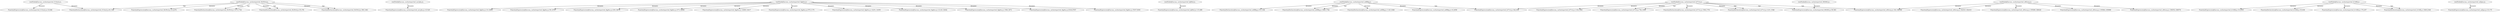 digraph lacunaCG {
 "rootNode@lacuna_cache/exported_014oz2.js:," -> "FunctionExpression@lacuna_cache/exported_014oz2.js:10,646" [label="dynamic" ];
 "rootNode@lacuna_cache/exported_014oz2.js:," -> "FunctionDeclaration@lacuna_cache/exported_014oz2.js:61,544" [label="dynamic" ];
 "rootNode@lacuna_cache/exported_na1pba.js:," -> "FunctionExpression@lacuna_cache/exported_na1pba.js:10,525" [label="dynamic" ];
 "rootNode@lacuna_cache/exported_9jg6se.js:," -> "FunctionExpression@lacuna_cache/exported_9jg6se.js:10,14991" [label="dynamic" ];
 "rootNode@lacuna_cache/exported_9jg6se.js:," -> "FunctionExpression@lacuna_cache/exported_9jg6se.js:59,14767" [label="dynamic" ];
 "rootNode@lacuna_cache/exported_9jg6se.js:," -> "FunctionExpression@lacuna_cache/exported_9jg6se.js:439,14678" [label="dynamic" ];
 "rootNode@lacuna_cache/exported_9jg6se.js:," -> "FunctionExpression@lacuna_cache/exported_9jg6se.js:473,14656" [label="dynamic" ];
 "rootNode@lacuna_cache/exported_9jg6se.js:," -> "FunctionExpression@lacuna_cache/exported_9jg6se.js:14089,14417" [label="dynamic" ];
 "rootNode@lacuna_cache/exported_9jg6se.js:," -> "FunctionExpression@lacuna_cache/exported_9jg6se.js:979,1175" [label="dynamic" ];
 "rootNode@lacuna_cache/exported_9jg6se.js:," -> "FunctionExpression@lacuna_cache/exported_9jg6se.js:14251,14355" [label="dynamic" ];
 "rootNode@lacuna_cache/exported_9jg6se.js:," -> "FunctionExpression@lacuna_cache/exported_9jg6se.js:12120,14044" [label="dynamic" ];
 "rootNode@lacuna_cache/exported_9jg6se.js:," -> "FunctionExpression@lacuna_cache/exported_9jg6se.js:1594,1873" [label="dynamic" ];
 "rootNode@lacuna_cache/exported_9jg6se.js:," -> "FunctionExpression@lacuna_cache/exported_9jg6se.js:8344,9767" [label="dynamic" ];
 "rootNode@lacuna_cache/exported_9jg6se.js:," -> "FunctionExpression@lacuna_cache/exported_9jg6se.js:5547,6393" [label="dynamic" ];
 "rootNode@lacuna_cache/exported_0b39vd.js:," -> "FunctionExpression@lacuna_cache/exported_0b39vd.js:10,2276" [label="dynamic" ];
 "rootNode@lacuna_cache/exported_0b39vd.js:," -> "FunctionDeclaration@lacuna_cache/exported_0b39vd.js:1475,1744" [label="dynamic" ];
 "rootNode@lacuna_cache/exported_0b39vd.js:," -> "FunctionDeclaration@lacuna_cache/exported_0b39vd.js:35,376" [label="dynamic" ];
 "rootNode@lacuna_cache/exported_0b39vd.js:," -> "FunctionDeclaration@lacuna_cache/exported_0b39vd.js:390,1461" [label="dynamic" ];
 "rootNode@lacuna_cache/exported_0b39vd.js:," -> "FunctionDeclaration@lacuna_cache/exported_014oz2.js:61,544" [label="tajs" ];
 "rootNode@lacuna_cache/exported_0b39vd.js:," -> "FunctionDeclaration@lacuna_cache/exported_0b39vd.js:35,376" [label="tajs" ];
 "rootNode@lacuna_cache/exported_0b39vd.js:," -> "FunctionDeclaration@lacuna_cache/exported_0b39vd.js:390,1461" [label="tajs" ];
 "rootNode@lacuna_cache/exported_0b39vd.js:," -> "FunctionDeclaration@lacuna_cache/exported_0b39vd.js:1475,1744" [label="tajs" ];
 "rootNode@lacuna_cache/exported_lq66ol.js:," -> "FunctionExpression@lacuna_cache/exported_lq66ol.js:115,489" [label="dynamic" ];
 "rootNode@lacuna_cache/exported_b37cti.js:," -> "FunctionExpression@lacuna_cache/exported_b37cti.js:342,454" [label="dynamic" ];
 "rootNode@lacuna_cache/exported_b37cti.js:," -> "FunctionExpression@lacuna_cache/exported_b37cti.js:1102,3561" [label="dynamic" ];
 "rootNode@lacuna_cache/exported_b37cti.js:," -> "FunctionDeclaration@lacuna_cache/exported_b37cti.js:1231,1546" [label="dynamic" ];
 "rootNode@lacuna_cache/exported_b37cti.js:," -> "FunctionDeclaration@lacuna_cache/exported_b37cti.js:1564,1751" [label="dynamic" ];
 "rootNode@lacuna_cache/exported_b37cti.js:," -> "FunctionExpression@lacuna_cache/exported_b37cti.js:792,1056" [label="dynamic" ];
 "rootNode@lacuna_cache/exported_b37cti.js:," -> "FunctionExpression@lacuna_cache/exported_69t064.js:59,583" [label="tajs" ];
 "rootNode@lacuna_cache/exported_b37cti.js:," -> "FunctionExpression@lacuna_cache/exported_b37cti.js:792,1056" [label="tajs" ];
 "rootNode@lacuna_cache/exported_b37cti.js:," -> "FunctionDeclaration@lacuna_cache/exported_b37cti.js:1231,1546" [label="tajs" ];
 "rootNode@lacuna_cache/exported_b37cti.js:," -> "FunctionExpression@lacuna_cache/exported_o84wcp.js:162,186590" [label="tajs" ];
 "rootNode@lacuna_cache/exported_o84wcp.js:," -> "FunctionExpression@lacuna_cache/exported_o84wcp.js:162,186590" [label="dynamic" ];
 "rootNode@lacuna_cache/exported_o84wcp.js:," -> "FunctionExpression@lacuna_cache/exported_o84wcp.js:182043,182410" [label="dynamic" ];
 "rootNode@lacuna_cache/exported_o84wcp.js:," -> "FunctionExpression@lacuna_cache/exported_o84wcp.js:185686,186020" [label="dynamic" ];
 "rootNode@lacuna_cache/exported_o84wcp.js:," -> "FunctionExpression@lacuna_cache/exported_o84wcp.js:185882,185999" [label="dynamic" ];
 "rootNode@lacuna_cache/exported_o84wcp.js:," -> "FunctionExpression@lacuna_cache/exported_o84wcp.js:186052,186570" [label="dynamic" ];
 "rootNode@lacuna_cache/exported_69t064.js:," -> "FunctionExpression@lacuna_cache/exported_69t064.js:59,583" [label="dynamic" ];
 "rootNode@lacuna_cache/exported_b14tfk.js:," -> "FunctionExpression@lacuna_cache/exported_b14tfk.js:10,2555" [label="dynamic" ];
 "rootNode@lacuna_cache/exported_b14tfk.js:," -> "FunctionDeclaration@lacuna_cache/exported_b14tfk.js:35,638" [label="dynamic" ];
 "rootNode@lacuna_cache/exported_b14tfk.js:," -> "FunctionExpression@lacuna_cache/exported_b14tfk.js:170,257" [label="dynamic" ];
 "rootNode@lacuna_cache/exported_b14tfk.js:," -> "FunctionDeclaration@lacuna_cache/exported_b14tfk.js:1849,2340" [label="dynamic" ];
 "rootNode@lacuna_cache/exported_b14tfk.js:," -> "FunctionDeclaration@lacuna_cache/exported_b14tfk.js:1849,2340" [label="tajs" ];
 "rootNode@lacuna_cache/exported_m8fi8g.js:," -> "FunctionExpression@lacuna_cache/exported_m8fi8g.js:10,2059" [label="dynamic" ];
 "rootNode@lacuna_cache/exported_m8fi8g.js:," -> "FunctionDeclaration@lacuna_cache/exported_m8fi8g.js:1660,1782" [label="dynamic" ];
 "rootNode@lacuna_cache/exported_m8fi8g.js:," -> "FunctionDeclaration@lacuna_cache/exported_m8fi8g.js:35,1106" [label="dynamic" ];
 "rootNode@lacuna_cache/exported_m8fi8g.js:," -> "FunctionDeclaration@lacuna_cache/exported_m8fi8g.js:1120,1646" [label="dynamic" ];
 "rootNode@lacuna_cache/exported_m8fi8g.js:," -> "FunctionExpression@lacuna_cache/exported_b37cti.js:342,454" [label="tajs" ];
 "rootNode@lacuna_cache/exported_m8fi8g.js:," -> "FunctionDeclaration@lacuna_cache/exported_m8fi8g.js:1660,1782" [label="tajs" ];
 "rootNode@lacuna_cache/exported_zafqao.js:," -> "FunctionExpression@lacuna_cache/exported_zafqao.js:10,175" [label="dynamic" ];
 }